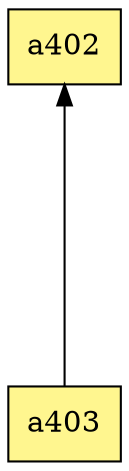 digraph G {
rankdir=BT;ranksep="2.0";
"a402" [shape=record,fillcolor=khaki1,style=filled,label="{a402}"];
"a403" [shape=record,fillcolor=khaki1,style=filled,label="{a403}"];
"a403" -> "a402"
}